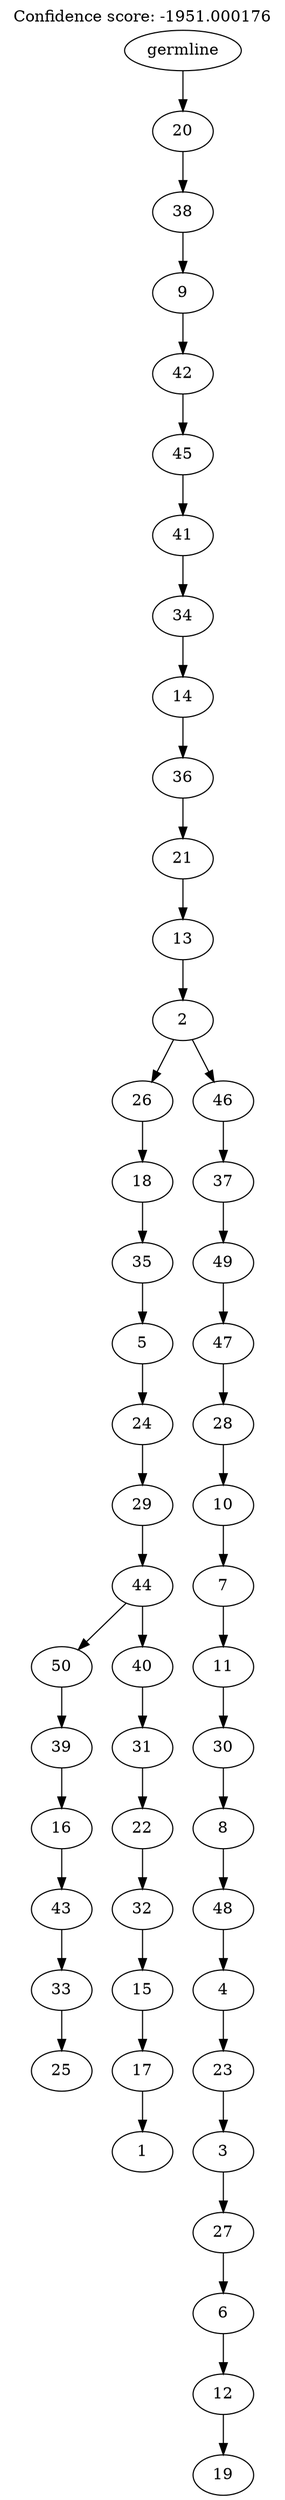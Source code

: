 digraph g {
	"49" -> "50";
	"50" [label="25"];
	"48" -> "49";
	"49" [label="33"];
	"47" -> "48";
	"48" [label="43"];
	"46" -> "47";
	"47" [label="16"];
	"45" -> "46";
	"46" [label="39"];
	"43" -> "44";
	"44" [label="1"];
	"42" -> "43";
	"43" [label="17"];
	"41" -> "42";
	"42" [label="15"];
	"40" -> "41";
	"41" [label="32"];
	"39" -> "40";
	"40" [label="22"];
	"38" -> "39";
	"39" [label="31"];
	"37" -> "38";
	"38" [label="40"];
	"37" -> "45";
	"45" [label="50"];
	"36" -> "37";
	"37" [label="44"];
	"35" -> "36";
	"36" [label="29"];
	"34" -> "35";
	"35" [label="24"];
	"33" -> "34";
	"34" [label="5"];
	"32" -> "33";
	"33" [label="35"];
	"31" -> "32";
	"32" [label="18"];
	"29" -> "30";
	"30" [label="19"];
	"28" -> "29";
	"29" [label="12"];
	"27" -> "28";
	"28" [label="6"];
	"26" -> "27";
	"27" [label="27"];
	"25" -> "26";
	"26" [label="3"];
	"24" -> "25";
	"25" [label="23"];
	"23" -> "24";
	"24" [label="4"];
	"22" -> "23";
	"23" [label="48"];
	"21" -> "22";
	"22" [label="8"];
	"20" -> "21";
	"21" [label="30"];
	"19" -> "20";
	"20" [label="11"];
	"18" -> "19";
	"19" [label="7"];
	"17" -> "18";
	"18" [label="10"];
	"16" -> "17";
	"17" [label="28"];
	"15" -> "16";
	"16" [label="47"];
	"14" -> "15";
	"15" [label="49"];
	"13" -> "14";
	"14" [label="37"];
	"12" -> "13";
	"13" [label="46"];
	"12" -> "31";
	"31" [label="26"];
	"11" -> "12";
	"12" [label="2"];
	"10" -> "11";
	"11" [label="13"];
	"9" -> "10";
	"10" [label="21"];
	"8" -> "9";
	"9" [label="36"];
	"7" -> "8";
	"8" [label="14"];
	"6" -> "7";
	"7" [label="34"];
	"5" -> "6";
	"6" [label="41"];
	"4" -> "5";
	"5" [label="45"];
	"3" -> "4";
	"4" [label="42"];
	"2" -> "3";
	"3" [label="9"];
	"1" -> "2";
	"2" [label="38"];
	"0" -> "1";
	"1" [label="20"];
	"0" [label="germline"];
	labelloc="t";
	label="Confidence score: -1951.000176";
}
